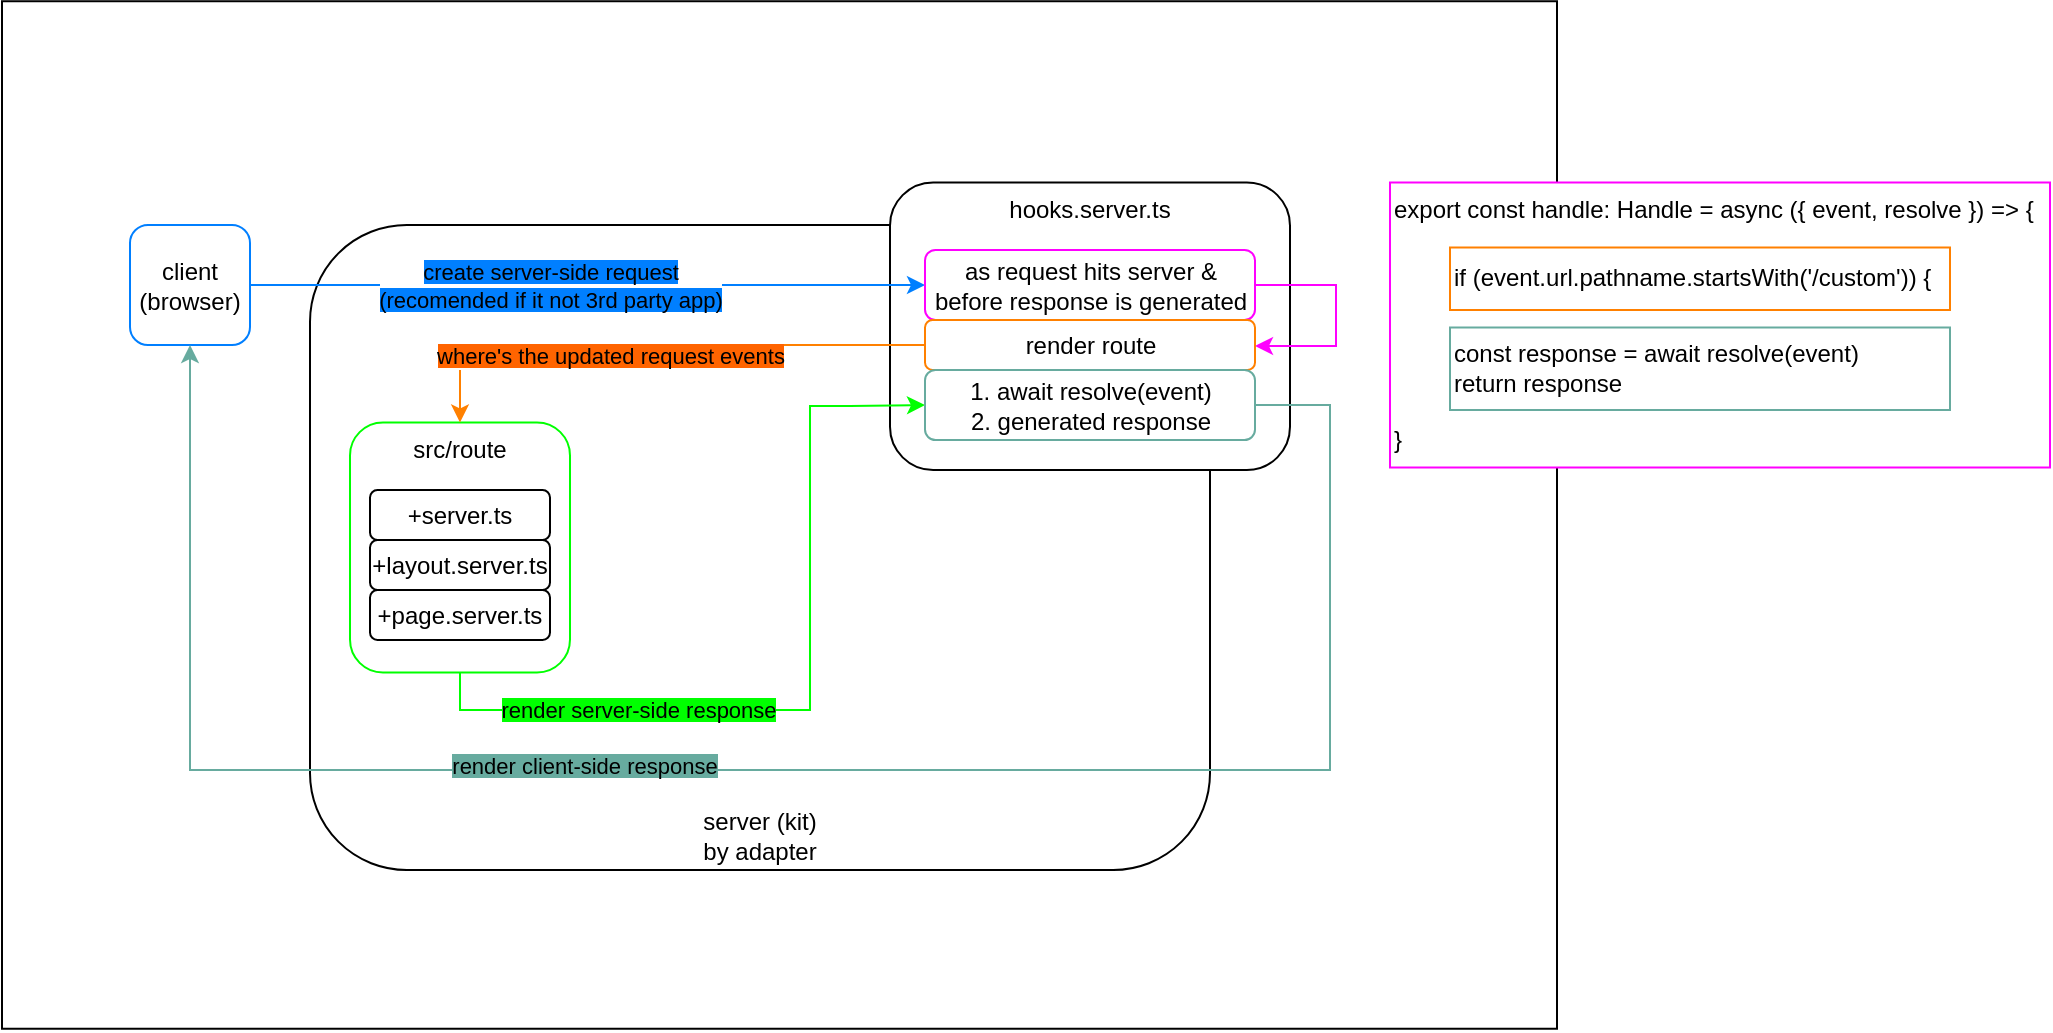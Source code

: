<mxfile version="22.0.4" type="github">
  <diagram name="Page-1" id="GnxkV7bNmk6tipJM2uC0">
    <mxGraphModel dx="776" dy="1482" grid="1" gridSize="10" guides="1" tooltips="1" connect="1" arrows="1" fold="1" page="1" pageScale="1" pageWidth="850" pageHeight="1100" math="0" shadow="0">
      <root>
        <mxCell id="0" />
        <mxCell id="1" parent="0" />
        <mxCell id="TtLkIHkY7f4iRGPbkUeM-2" value="" style="rounded=0;whiteSpace=wrap;html=1;strokeColor=#000000;" vertex="1" parent="1">
          <mxGeometry x="36" y="-4.38" width="777.5" height="513.75" as="geometry" />
        </mxCell>
        <mxCell id="cJ8iGMwO-AmT_AEDeLSv-3" value="server (kit)&lt;br style=&quot;border-color: var(--border-color);&quot;&gt;by adapter" style="rounded=1;whiteSpace=wrap;html=1;verticalAlign=bottom;" parent="1" vertex="1">
          <mxGeometry x="190" y="107.5" width="450" height="322.5" as="geometry" />
        </mxCell>
        <mxCell id="cJ8iGMwO-AmT_AEDeLSv-5" value="hooks.server.ts" style="rounded=1;whiteSpace=wrap;html=1;align=center;verticalAlign=top;" parent="1" vertex="1">
          <mxGeometry x="480" y="86.25" width="200" height="143.75" as="geometry" />
        </mxCell>
        <mxCell id="cJ8iGMwO-AmT_AEDeLSv-11" style="edgeStyle=orthogonalEdgeStyle;rounded=0;orthogonalLoop=1;jettySize=auto;html=1;exitX=1;exitY=0.5;exitDx=0;exitDy=0;strokeColor=#007FFF;" parent="1" source="cJ8iGMwO-AmT_AEDeLSv-1" target="cJ8iGMwO-AmT_AEDeLSv-9" edge="1">
          <mxGeometry relative="1" as="geometry">
            <Array as="points" />
          </mxGeometry>
        </mxCell>
        <mxCell id="cJ8iGMwO-AmT_AEDeLSv-22" value="&lt;span style=&quot;background-color: rgb(0, 127, 255);&quot;&gt;create server-side request&lt;br&gt;(recomended if it not 3rd party app)&lt;/span&gt;" style="edgeLabel;html=1;align=center;verticalAlign=middle;resizable=0;points=[];strokeColor=#007FFF;" parent="cJ8iGMwO-AmT_AEDeLSv-11" vertex="1" connectable="0">
          <mxGeometry x="-0.374" relative="1" as="geometry">
            <mxPoint x="44" as="offset" />
          </mxGeometry>
        </mxCell>
        <mxCell id="cJ8iGMwO-AmT_AEDeLSv-1" value="client&lt;br&gt;(browser)" style="rounded=1;whiteSpace=wrap;html=1;strokeColor=#007FFF;" parent="1" vertex="1">
          <mxGeometry x="100" y="107.5" width="60" height="60" as="geometry" />
        </mxCell>
        <mxCell id="cJ8iGMwO-AmT_AEDeLSv-16" style="edgeStyle=orthogonalEdgeStyle;rounded=0;orthogonalLoop=1;jettySize=auto;html=1;exitX=0.5;exitY=1;exitDx=0;exitDy=0;strokeColor=#00FF00;entryX=0;entryY=0.5;entryDx=0;entryDy=0;" parent="1" source="cJ8iGMwO-AmT_AEDeLSv-4" target="cJ8iGMwO-AmT_AEDeLSv-17" edge="1">
          <mxGeometry relative="1" as="geometry">
            <mxPoint x="417.5" y="208.75" as="targetPoint" />
            <mxPoint x="247.5" y="337.5" as="sourcePoint" />
            <Array as="points">
              <mxPoint x="265" y="350" />
              <mxPoint x="440" y="350" />
              <mxPoint x="440" y="198" />
              <mxPoint x="460" y="198" />
            </Array>
          </mxGeometry>
        </mxCell>
        <mxCell id="cJ8iGMwO-AmT_AEDeLSv-20" value="&lt;span style=&quot;background-color: rgb(0, 255, 0);&quot;&gt;render server-side response&lt;/span&gt;" style="edgeLabel;html=1;align=center;verticalAlign=middle;resizable=0;points=[];strokeColor=#00FF00;" parent="cJ8iGMwO-AmT_AEDeLSv-16" vertex="1" connectable="0">
          <mxGeometry x="-0.59" y="-2" relative="1" as="geometry">
            <mxPoint x="25" y="-2" as="offset" />
          </mxGeometry>
        </mxCell>
        <mxCell id="cJ8iGMwO-AmT_AEDeLSv-4" value="src/route" style="rounded=1;whiteSpace=wrap;html=1;verticalAlign=top;strokeColor=#00FF00;" parent="1" vertex="1">
          <mxGeometry x="210" y="206.25" width="110" height="125" as="geometry" />
        </mxCell>
        <mxCell id="cJ8iGMwO-AmT_AEDeLSv-6" value="+server.ts" style="rounded=1;whiteSpace=wrap;html=1;" parent="1" vertex="1">
          <mxGeometry x="220" y="240" width="90" height="25" as="geometry" />
        </mxCell>
        <mxCell id="cJ8iGMwO-AmT_AEDeLSv-7" value="+layout.server.ts" style="rounded=1;whiteSpace=wrap;html=1;" parent="1" vertex="1">
          <mxGeometry x="220" y="265" width="90" height="25" as="geometry" />
        </mxCell>
        <mxCell id="cJ8iGMwO-AmT_AEDeLSv-8" value="+page.server.ts" style="rounded=1;whiteSpace=wrap;html=1;" parent="1" vertex="1">
          <mxGeometry x="220" y="290" width="90" height="25" as="geometry" />
        </mxCell>
        <mxCell id="cJ8iGMwO-AmT_AEDeLSv-12" style="edgeStyle=orthogonalEdgeStyle;rounded=0;orthogonalLoop=1;jettySize=auto;html=1;exitX=1;exitY=0.5;exitDx=0;exitDy=0;strokeColor=#FF00FF;entryX=1;entryY=0.5;entryDx=0;entryDy=0;" parent="1" source="cJ8iGMwO-AmT_AEDeLSv-9" target="cJ8iGMwO-AmT_AEDeLSv-10" edge="1">
          <mxGeometry relative="1" as="geometry">
            <mxPoint x="692.5" y="167.5" as="targetPoint" />
            <Array as="points">
              <mxPoint x="703" y="138" />
              <mxPoint x="703" y="168" />
              <mxPoint x="663" y="168" />
            </Array>
            <mxPoint x="692.5" y="132.5" as="sourcePoint" />
          </mxGeometry>
        </mxCell>
        <mxCell id="cJ8iGMwO-AmT_AEDeLSv-9" value="&lt;p style=&quot;line-height: 120%;&quot;&gt;&lt;font style=&quot;font-size: 12px;&quot;&gt;as request hits server &amp;amp; before response is generated&lt;/font&gt;&lt;/p&gt;" style="rounded=1;whiteSpace=wrap;html=1;strokeColor=#FF00FF;" parent="1" vertex="1">
          <mxGeometry x="497.5" y="120" width="165" height="35" as="geometry" />
        </mxCell>
        <mxCell id="cJ8iGMwO-AmT_AEDeLSv-15" style="edgeStyle=orthogonalEdgeStyle;rounded=0;orthogonalLoop=1;jettySize=auto;html=1;exitX=0;exitY=0.5;exitDx=0;exitDy=0;entryX=0.5;entryY=0;entryDx=0;entryDy=0;strokeColor=#FF8000;" parent="1" source="cJ8iGMwO-AmT_AEDeLSv-10" target="cJ8iGMwO-AmT_AEDeLSv-4" edge="1">
          <mxGeometry relative="1" as="geometry">
            <Array as="points">
              <mxPoint x="378" y="173" />
              <mxPoint x="265" y="173" />
            </Array>
          </mxGeometry>
        </mxCell>
        <mxCell id="cJ8iGMwO-AmT_AEDeLSv-18" value="&lt;span style=&quot;background-color: rgb(255, 100, 0);&quot;&gt;where&#39;s the updated request events&lt;/span&gt;" style="edgeLabel;html=1;align=center;verticalAlign=middle;resizable=0;points=[];fillColor=#FF8000;strokeColor=#FF8000;" parent="cJ8iGMwO-AmT_AEDeLSv-15" vertex="1" connectable="0">
          <mxGeometry x="0.113" y="1" relative="1" as="geometry">
            <mxPoint x="-12" y="-1" as="offset" />
          </mxGeometry>
        </mxCell>
        <mxCell id="cJ8iGMwO-AmT_AEDeLSv-10" value="&lt;p style=&quot;line-height: 120%;&quot;&gt;&lt;font style=&quot;font-size: 12px;&quot;&gt;render route&lt;/font&gt;&lt;/p&gt;" style="rounded=1;whiteSpace=wrap;html=1;strokeColor=#FF8000;" parent="1" vertex="1">
          <mxGeometry x="497.5" y="155" width="165" height="25" as="geometry" />
        </mxCell>
        <mxCell id="cJ8iGMwO-AmT_AEDeLSv-19" style="edgeStyle=orthogonalEdgeStyle;rounded=0;orthogonalLoop=1;jettySize=auto;html=1;exitX=1;exitY=0.5;exitDx=0;exitDy=0;entryX=0.5;entryY=1;entryDx=0;entryDy=0;strokeColor=#67AB9F;" parent="1" source="cJ8iGMwO-AmT_AEDeLSv-17" target="cJ8iGMwO-AmT_AEDeLSv-1" edge="1">
          <mxGeometry relative="1" as="geometry">
            <Array as="points">
              <mxPoint x="700" y="198" />
              <mxPoint x="700" y="380" />
              <mxPoint x="130" y="380" />
            </Array>
          </mxGeometry>
        </mxCell>
        <mxCell id="cJ8iGMwO-AmT_AEDeLSv-21" value="&lt;span style=&quot;background-color: rgb(103, 171, 159);&quot;&gt;render client-side response&lt;/span&gt;" style="edgeLabel;html=1;align=center;verticalAlign=middle;resizable=0;points=[];" parent="cJ8iGMwO-AmT_AEDeLSv-19" vertex="1" connectable="0">
          <mxGeometry x="0.151" y="-2" relative="1" as="geometry">
            <mxPoint x="-16" as="offset" />
          </mxGeometry>
        </mxCell>
        <mxCell id="cJ8iGMwO-AmT_AEDeLSv-17" value="1. await resolve(event)&lt;br&gt;&lt;span style=&quot;background-color: initial;&quot;&gt;2. generated response&lt;/span&gt;" style="rounded=1;whiteSpace=wrap;html=1;strokeColor=#67AB9F;" parent="1" vertex="1">
          <mxGeometry x="497.5" y="180" width="165" height="35" as="geometry" />
        </mxCell>
        <mxCell id="TtLkIHkY7f4iRGPbkUeM-3" value="export const handle: Handle = async ({ event, resolve }) =&amp;gt; {&lt;br&gt;&lt;br&gt;&lt;br&gt;&lt;br&gt;&lt;br&gt;&lt;br&gt;&lt;br&gt;&lt;br&gt;}" style="rounded=0;whiteSpace=wrap;html=1;align=left;verticalAlign=top;strokeColor=#FF00FF;" vertex="1" parent="1">
          <mxGeometry x="730" y="86.25" width="330" height="142.5" as="geometry" />
        </mxCell>
        <mxCell id="TtLkIHkY7f4iRGPbkUeM-4" value="if (event.url.pathname.startsWith(&#39;/custom&#39;)) {" style="rounded=0;whiteSpace=wrap;html=1;strokeColor=#FF8000;align=left;" vertex="1" parent="1">
          <mxGeometry x="760" y="118.75" width="250" height="31.25" as="geometry" />
        </mxCell>
        <mxCell id="TtLkIHkY7f4iRGPbkUeM-5" value="const response = await resolve(event)&lt;br&gt;return response" style="rounded=0;whiteSpace=wrap;html=1;strokeColor=#67AB9F;align=left;" vertex="1" parent="1">
          <mxGeometry x="760" y="158.75" width="250" height="41.25" as="geometry" />
        </mxCell>
      </root>
    </mxGraphModel>
  </diagram>
</mxfile>
